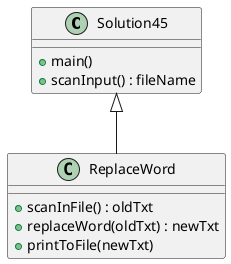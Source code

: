 @startuml
class Solution45{
    +main()
    +scanInput() : fileName
}

class ReplaceWord{
    +scanInFile() : oldTxt
    +replaceWord(oldTxt) : newTxt
    +printToFile(newTxt)
}

Solution45 <|-- ReplaceWord
@enduml